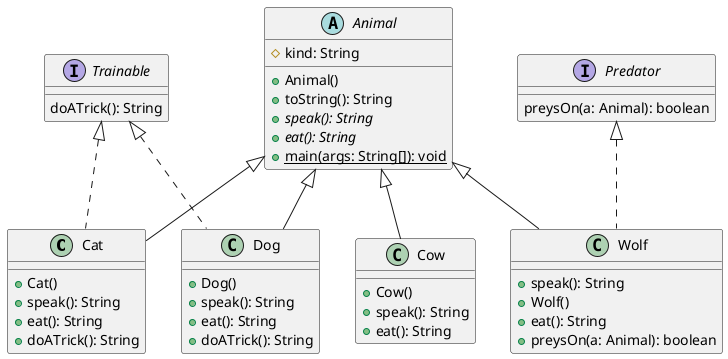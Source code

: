 @startuml
class Cat [[java:Cat]] {
	+Cat()
	+speak(): String
	+eat(): String
	+doATrick(): String
}
class Cow [[java:Cow]] {
	+Cow()
	+speak(): String
	+eat(): String
}
interface Predator [[java:Predator]] {
	preysOn(a: Animal): boolean
}
class Dog [[java:Dog]] {
	+Dog()
	+speak(): String
	+eat(): String
	+doATrick(): String
}

interface Trainable [[java:Trainable]] {
	doATrick(): String
}
class Wolf [[java:Wolf]] {
	+speak(): String
	+Wolf()
	+eat(): String
	+preysOn(a: Animal): boolean
}
abstract class Animal [[java:Animal]] {
	#kind: String
	+Animal()
	+toString(): String
	+{abstract} speak(): String
	+{abstract} eat(): String
	+{static} main(args: String[]): void
}

Animal <|-- Cat
Animal <|-- Wolf
Animal <|-- Dog
Animal <|-- Cow

Predator <|.. Wolf

Trainable <|.. Dog
Trainable <|.. Cat

@enduml